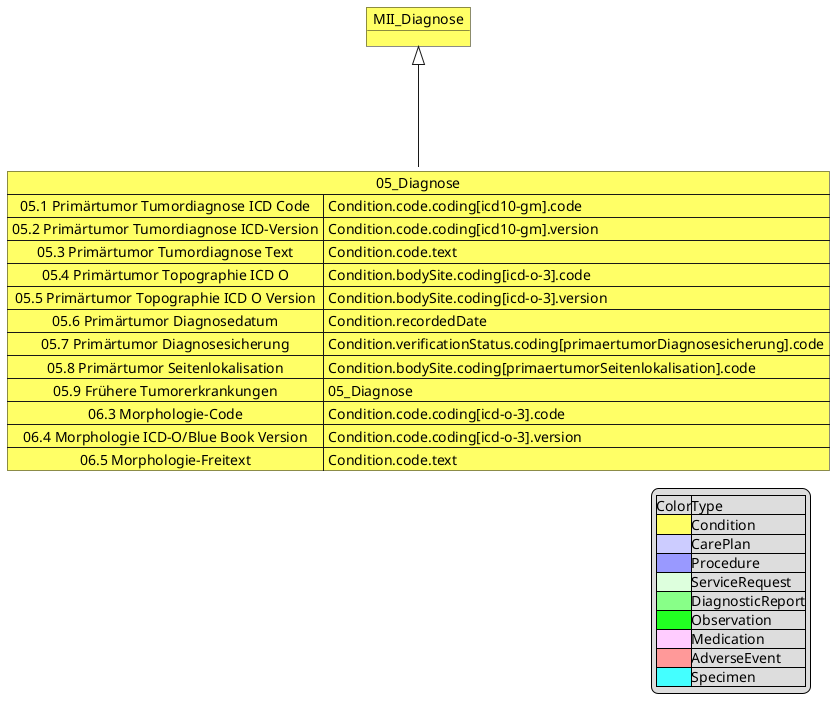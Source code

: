@startuml MII_Onko_05_Diagnosis
object MII_Diagnose #FFFF66
Map 05_Diagnose #FFFF66 {
 05.1 Primärtumor Tumordiagnose ICD Code => Condition.code.coding[icd10-gm].code
 05.2 Primärtumor Tumordiagnose ICD-Version => Condition.code.coding[icd10-gm].version
 05.3 Primärtumor Tumordiagnose Text => Condition.code.text
 05.4 Primärtumor Topographie ICD O => Condition.bodySite.coding[icd-o-3].code
 05.5 Primärtumor Topographie ICD O Version => Condition.bodySite.coding[icd-o-3].version
 05.6 Primärtumor Diagnosedatum => Condition.recordedDate
 05.7 Primärtumor Diagnosesicherung => Condition.verificationStatus.coding[primaertumorDiagnosesicherung].code
 05.8 Primärtumor Seitenlokalisation => Condition.bodySite.coding[primaertumorSeitenlokalisation].code
 05.9 Frühere Tumorerkrankungen => 05_Diagnose
 06.3 Morphologie-Code => Condition.code.coding[icd-o-3].code
 06.4 Morphologie ICD-O/Blue Book Version => Condition.code.coding[icd-o-3].version
 06.5 Morphologie-Freitext => Condition.code.text
} 

MII_Diagnose <|-down-- 05_Diagnose

legend right 
|Color|Type|
|<#FFFF66>|Condition|
|<#CCCCFF>|CarePlan|
|<#9999FF>|Procedure|
|<#DDFFDD>|ServiceRequest|
|<#88FF88>|DiagnosticReport|
|<#22FF22>|Observation|
|<#FFCCFF>|Medication|
|<#FF9999>|AdverseEvent|
|<#44FFFF>|Specimen|
endlegend



@enduml